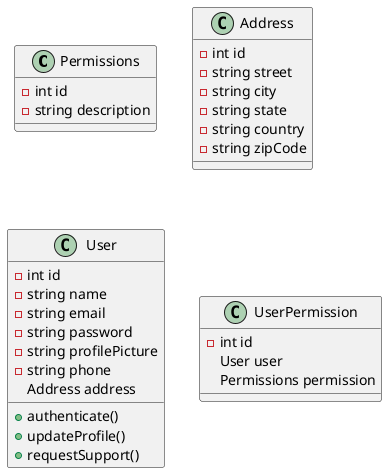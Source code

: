 @startuml
class Permissions {
    -int id
    -string description
}

class Address {
        -int id
        -string street
        -string city
        -string state
        -string country
        -string zipCode
}

class User {
        -int id
        -string name
        -string email
        -string password
        -string profilePicture
        -string phone
        Address address
        +authenticate()
        +updateProfile()
        +requestSupport()
}

class UserPermission {
    -int id
    User user
    Permissions permission
}
@enduml